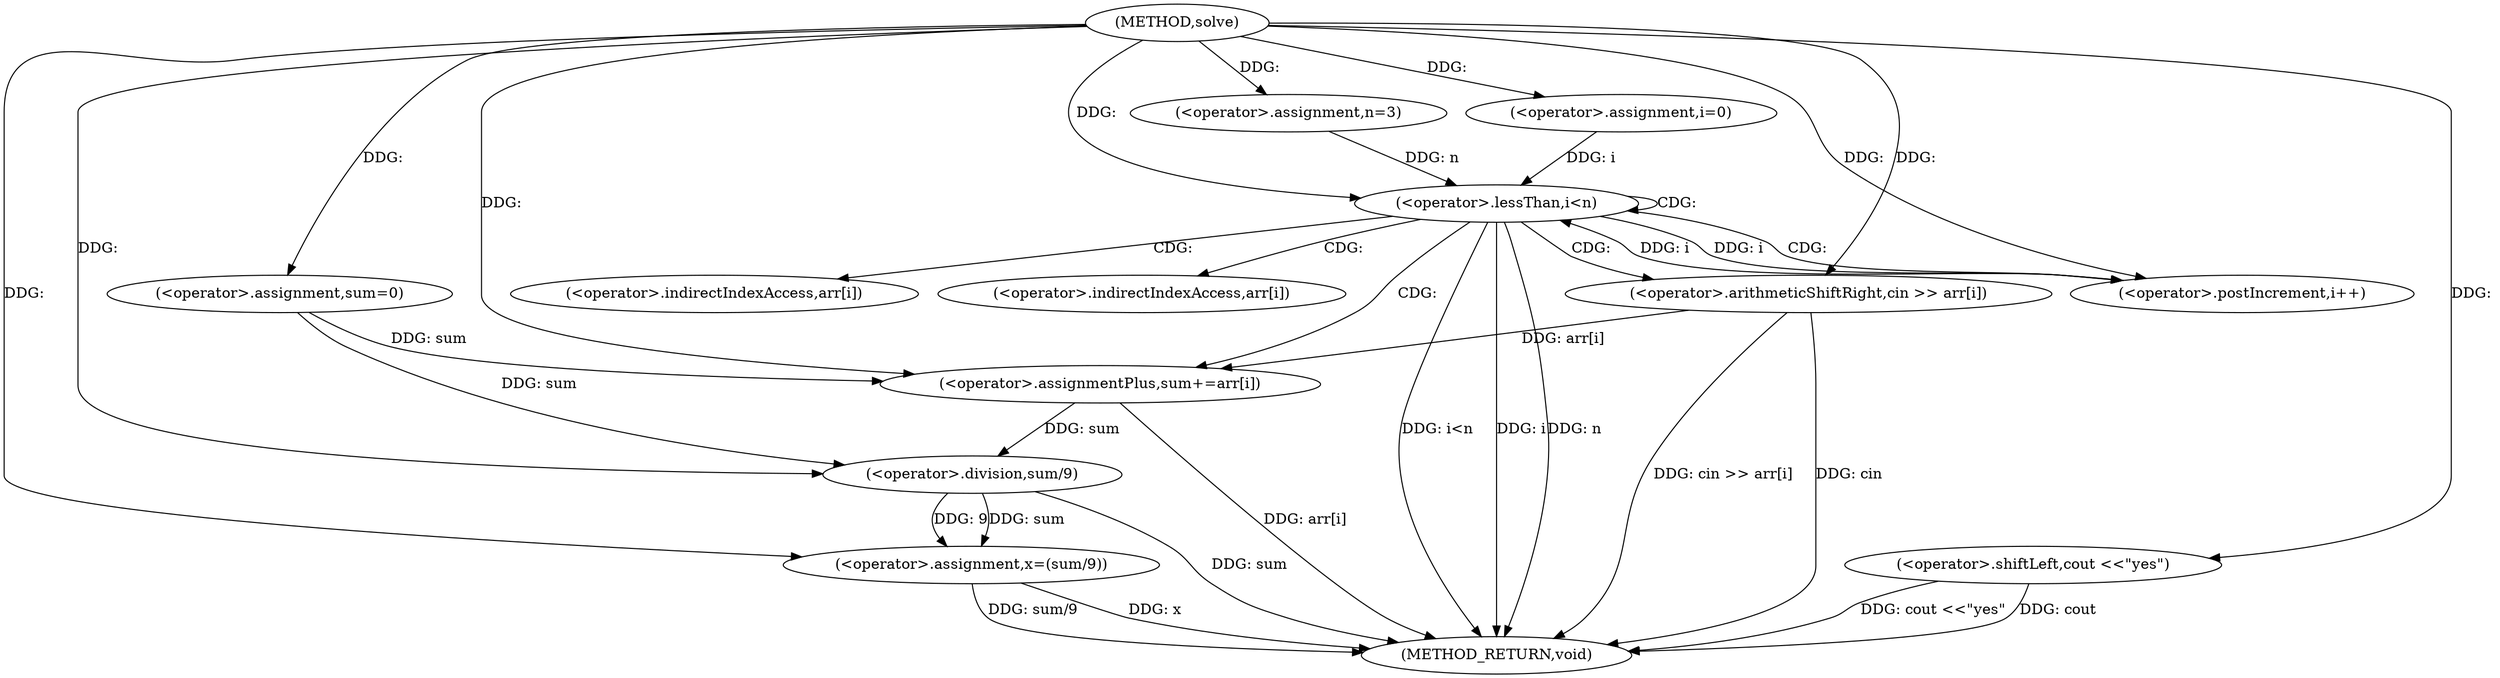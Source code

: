 digraph "solve" {  
"1000102" [label = "(METHOD,solve)" ]
"1000143" [label = "(METHOD_RETURN,void)" ]
"1000105" [label = "(<operator>.assignment,n=3)" ]
"1000110" [label = "(<operator>.assignment,sum=0)" ]
"1000135" [label = "(<operator>.assignment,x=(sum/9))" ]
"1000140" [label = "(<operator>.shiftLeft,cout <<\"yes\")" ]
"1000115" [label = "(<operator>.assignment,i=0)" ]
"1000118" [label = "(<operator>.lessThan,i<n)" ]
"1000121" [label = "(<operator>.postIncrement,i++)" ]
"1000124" [label = "(<operator>.arithmeticShiftRight,cin >> arr[i])" ]
"1000129" [label = "(<operator>.assignmentPlus,sum+=arr[i])" ]
"1000137" [label = "(<operator>.division,sum/9)" ]
"1000126" [label = "(<operator>.indirectIndexAccess,arr[i])" ]
"1000131" [label = "(<operator>.indirectIndexAccess,arr[i])" ]
  "1000118" -> "1000143"  [ label = "DDG: i"] 
  "1000118" -> "1000143"  [ label = "DDG: n"] 
  "1000118" -> "1000143"  [ label = "DDG: i<n"] 
  "1000135" -> "1000143"  [ label = "DDG: x"] 
  "1000137" -> "1000143"  [ label = "DDG: sum"] 
  "1000135" -> "1000143"  [ label = "DDG: sum/9"] 
  "1000140" -> "1000143"  [ label = "DDG: cout <<\"yes\""] 
  "1000124" -> "1000143"  [ label = "DDG: cin >> arr[i]"] 
  "1000129" -> "1000143"  [ label = "DDG: arr[i]"] 
  "1000124" -> "1000143"  [ label = "DDG: cin"] 
  "1000140" -> "1000143"  [ label = "DDG: cout"] 
  "1000102" -> "1000105"  [ label = "DDG: "] 
  "1000102" -> "1000110"  [ label = "DDG: "] 
  "1000137" -> "1000135"  [ label = "DDG: 9"] 
  "1000137" -> "1000135"  [ label = "DDG: sum"] 
  "1000102" -> "1000115"  [ label = "DDG: "] 
  "1000102" -> "1000135"  [ label = "DDG: "] 
  "1000102" -> "1000140"  [ label = "DDG: "] 
  "1000115" -> "1000118"  [ label = "DDG: i"] 
  "1000121" -> "1000118"  [ label = "DDG: i"] 
  "1000102" -> "1000118"  [ label = "DDG: "] 
  "1000105" -> "1000118"  [ label = "DDG: n"] 
  "1000118" -> "1000121"  [ label = "DDG: i"] 
  "1000102" -> "1000121"  [ label = "DDG: "] 
  "1000124" -> "1000129"  [ label = "DDG: arr[i]"] 
  "1000110" -> "1000137"  [ label = "DDG: sum"] 
  "1000129" -> "1000137"  [ label = "DDG: sum"] 
  "1000102" -> "1000137"  [ label = "DDG: "] 
  "1000102" -> "1000124"  [ label = "DDG: "] 
  "1000110" -> "1000129"  [ label = "DDG: sum"] 
  "1000102" -> "1000129"  [ label = "DDG: "] 
  "1000118" -> "1000121"  [ label = "CDG: "] 
  "1000118" -> "1000129"  [ label = "CDG: "] 
  "1000118" -> "1000124"  [ label = "CDG: "] 
  "1000118" -> "1000131"  [ label = "CDG: "] 
  "1000118" -> "1000118"  [ label = "CDG: "] 
  "1000118" -> "1000126"  [ label = "CDG: "] 
}
